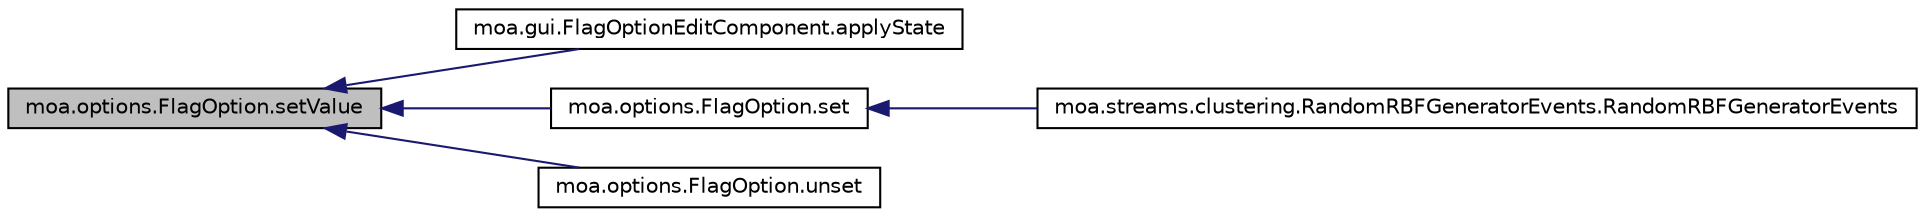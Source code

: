 digraph G
{
  edge [fontname="Helvetica",fontsize="10",labelfontname="Helvetica",labelfontsize="10"];
  node [fontname="Helvetica",fontsize="10",shape=record];
  rankdir=LR;
  Node1 [label="moa.options.FlagOption.setValue",height=0.2,width=0.4,color="black", fillcolor="grey75", style="filled" fontcolor="black"];
  Node1 -> Node2 [dir=back,color="midnightblue",fontsize="10",style="solid",fontname="Helvetica"];
  Node2 [label="moa.gui.FlagOptionEditComponent.applyState",height=0.2,width=0.4,color="black", fillcolor="white", style="filled",URL="$classmoa_1_1gui_1_1FlagOptionEditComponent.html#a4731efbca1dd0dd600863d0e4c656511",tooltip="This method applies the state."];
  Node1 -> Node3 [dir=back,color="midnightblue",fontsize="10",style="solid",fontname="Helvetica"];
  Node3 [label="moa.options.FlagOption.set",height=0.2,width=0.4,color="black", fillcolor="white", style="filled",URL="$classmoa_1_1options_1_1FlagOption.html#afe2e1ab3621a60bb7dbc9acb56f893f2"];
  Node3 -> Node4 [dir=back,color="midnightblue",fontsize="10",style="solid",fontname="Helvetica"];
  Node4 [label="moa.streams.clustering.RandomRBFGeneratorEvents.RandomRBFGeneratorEvents",height=0.2,width=0.4,color="black", fillcolor="white", style="filled",URL="$classmoa_1_1streams_1_1clustering_1_1RandomRBFGeneratorEvents.html#acf3273994179c2b7889bf888307df3c0"];
  Node1 -> Node5 [dir=back,color="midnightblue",fontsize="10",style="solid",fontname="Helvetica"];
  Node5 [label="moa.options.FlagOption.unset",height=0.2,width=0.4,color="black", fillcolor="white", style="filled",URL="$classmoa_1_1options_1_1FlagOption.html#a781b369177d62ee9c9805e09e6fc31dc"];
}

